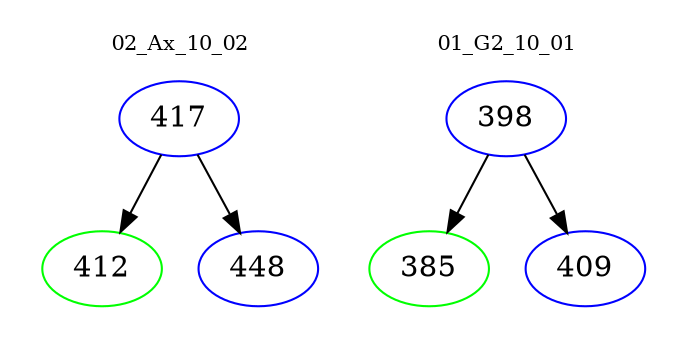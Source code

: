 digraph{
subgraph cluster_0 {
color = white
label = "02_Ax_10_02";
fontsize=10;
T0_417 [label="417", color="blue"]
T0_417 -> T0_412 [color="black"]
T0_412 [label="412", color="green"]
T0_417 -> T0_448 [color="black"]
T0_448 [label="448", color="blue"]
}
subgraph cluster_1 {
color = white
label = "01_G2_10_01";
fontsize=10;
T1_398 [label="398", color="blue"]
T1_398 -> T1_385 [color="black"]
T1_385 [label="385", color="green"]
T1_398 -> T1_409 [color="black"]
T1_409 [label="409", color="blue"]
}
}

